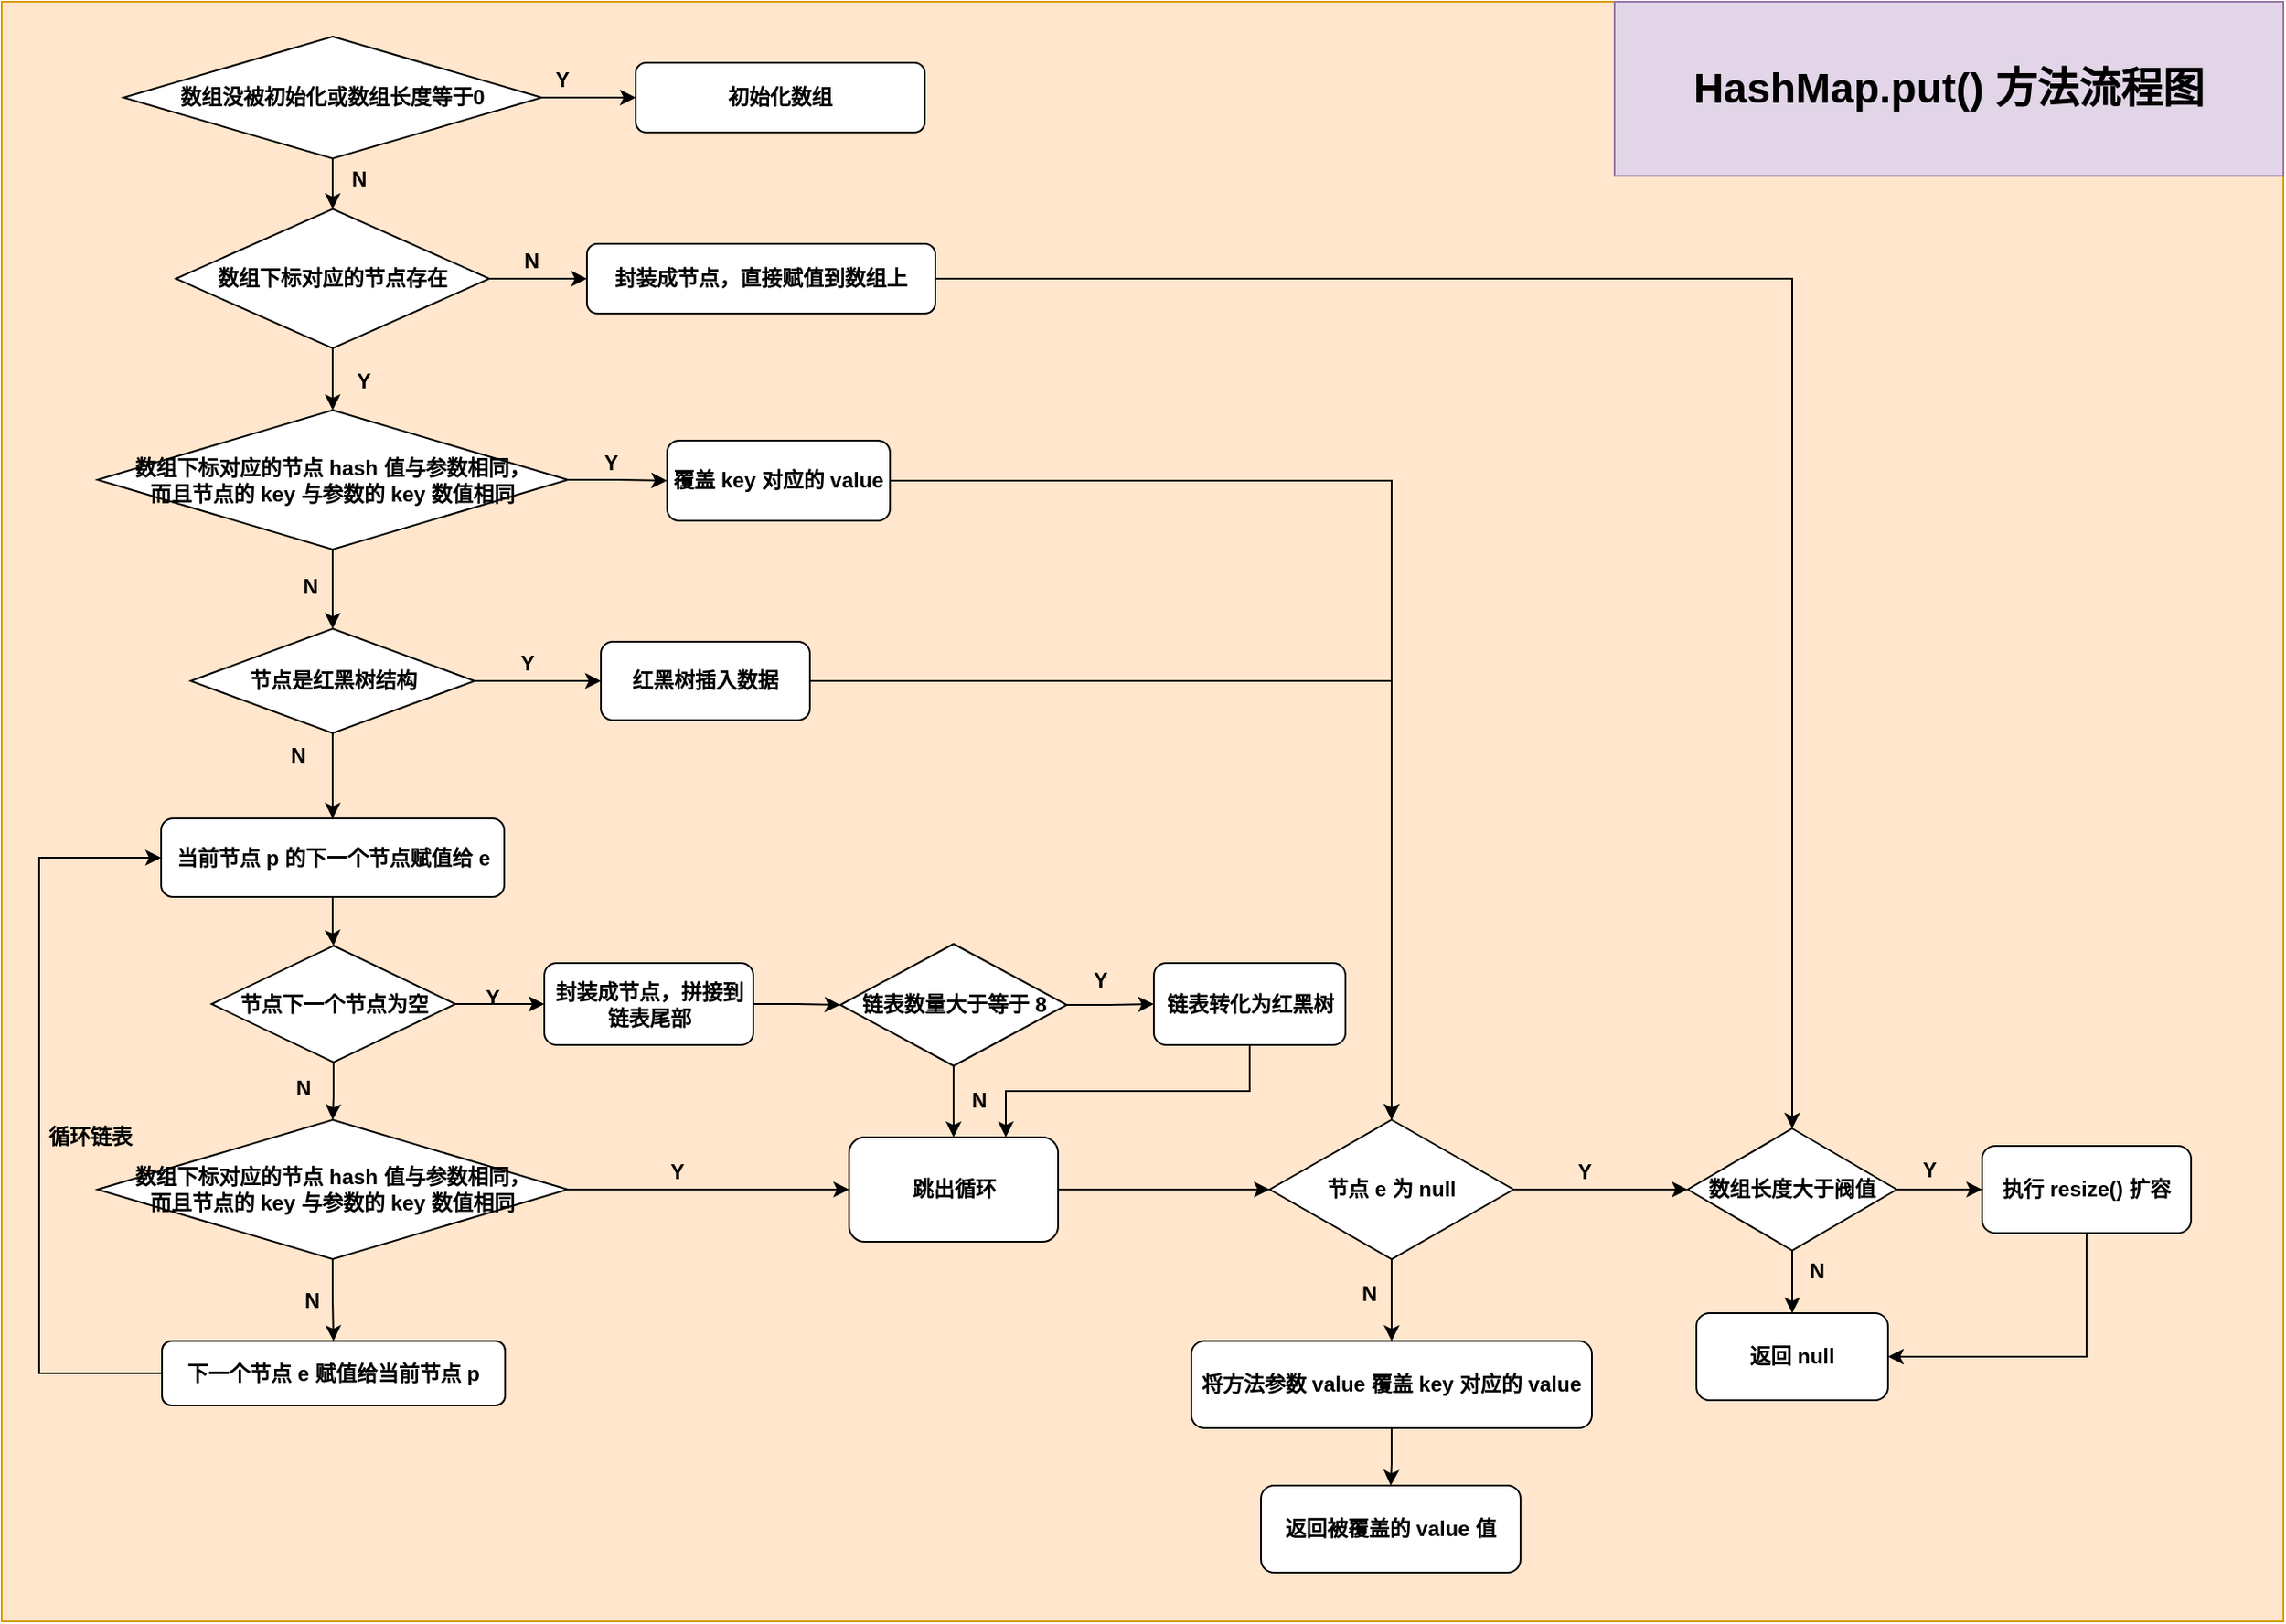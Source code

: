 <mxfile version="12.2.2" type="device" pages="1"><diagram id="itJW88Cgkzhm_-2nFNO7" name="第 1 页"><mxGraphModel dx="1072" dy="792" grid="1" gridSize="10" guides="1" tooltips="1" connect="1" arrows="1" fold="1" page="1" pageScale="1" pageWidth="827" pageHeight="1169" math="0" shadow="0"><root><mxCell id="0"/><mxCell id="1" parent="0"/><mxCell id="XsMNXXFD3NPtHIC5ex9r-42" value="" style="rounded=0;whiteSpace=wrap;html=1;fillColor=#ffe6cc;strokeColor=#d79b00;fontStyle=1" parent="1" vertex="1"><mxGeometry x="200" y="150" width="1310" height="930" as="geometry"/></mxCell><mxCell id="L8BxA_0O30IhkqtXs5vY-3" style="edgeStyle=orthogonalEdgeStyle;rounded=0;orthogonalLoop=1;jettySize=auto;html=1;exitX=1;exitY=0.5;exitDx=0;exitDy=0;entryX=0;entryY=0.5;entryDx=0;entryDy=0;fontStyle=1" parent="1" source="L8BxA_0O30IhkqtXs5vY-1" target="L8BxA_0O30IhkqtXs5vY-2" edge="1"><mxGeometry relative="1" as="geometry"/></mxCell><mxCell id="L8BxA_0O30IhkqtXs5vY-18" style="edgeStyle=orthogonalEdgeStyle;rounded=0;orthogonalLoop=1;jettySize=auto;html=1;exitX=0.5;exitY=1;exitDx=0;exitDy=0;entryX=0.5;entryY=0;entryDx=0;entryDy=0;fontStyle=1" parent="1" source="L8BxA_0O30IhkqtXs5vY-1" target="L8BxA_0O30IhkqtXs5vY-5" edge="1"><mxGeometry relative="1" as="geometry"/></mxCell><mxCell id="L8BxA_0O30IhkqtXs5vY-1" value="数组没被初始化或数组长度等于0" style="rhombus;whiteSpace=wrap;html=1;fontStyle=1" parent="1" vertex="1"><mxGeometry x="270" y="170" width="240" height="70" as="geometry"/></mxCell><mxCell id="L8BxA_0O30IhkqtXs5vY-2" value="初始化数组" style="rounded=1;whiteSpace=wrap;html=1;fontStyle=1" parent="1" vertex="1"><mxGeometry x="564" y="185" width="166" height="40" as="geometry"/></mxCell><mxCell id="L8BxA_0O30IhkqtXs5vY-4" value="Y" style="text;html=1;resizable=0;points=[];autosize=1;align=left;verticalAlign=top;spacingTop=-4;fontStyle=1" parent="1" vertex="1"><mxGeometry x="516" y="185" width="20" height="20" as="geometry"/></mxCell><mxCell id="L8BxA_0O30IhkqtXs5vY-7" style="edgeStyle=orthogonalEdgeStyle;rounded=0;orthogonalLoop=1;jettySize=auto;html=1;exitX=1;exitY=0.5;exitDx=0;exitDy=0;fontStyle=1" parent="1" source="L8BxA_0O30IhkqtXs5vY-5" target="L8BxA_0O30IhkqtXs5vY-6" edge="1"><mxGeometry relative="1" as="geometry"/></mxCell><mxCell id="L8BxA_0O30IhkqtXs5vY-19" style="edgeStyle=orthogonalEdgeStyle;rounded=0;orthogonalLoop=1;jettySize=auto;html=1;exitX=0.5;exitY=1;exitDx=0;exitDy=0;fontStyle=1" parent="1" source="L8BxA_0O30IhkqtXs5vY-5" target="L8BxA_0O30IhkqtXs5vY-9" edge="1"><mxGeometry relative="1" as="geometry"/></mxCell><mxCell id="L8BxA_0O30IhkqtXs5vY-5" value="数组下标对应的节点存在" style="rhombus;whiteSpace=wrap;html=1;fontStyle=1" parent="1" vertex="1"><mxGeometry x="300" y="269" width="180" height="80" as="geometry"/></mxCell><mxCell id="mfTu8EQYXoimRuB3V74l-4" style="edgeStyle=orthogonalEdgeStyle;rounded=0;orthogonalLoop=1;jettySize=auto;html=1;exitX=1;exitY=0.5;exitDx=0;exitDy=0;fontStyle=1" parent="1" source="L8BxA_0O30IhkqtXs5vY-6" target="XsMNXXFD3NPtHIC5ex9r-22" edge="1"><mxGeometry relative="1" as="geometry"/></mxCell><mxCell id="L8BxA_0O30IhkqtXs5vY-6" value="封装成节点，直接赋值到数组上" style="rounded=1;whiteSpace=wrap;html=1;fontStyle=1" parent="1" vertex="1"><mxGeometry x="536" y="289" width="200" height="40" as="geometry"/></mxCell><mxCell id="L8BxA_0O30IhkqtXs5vY-8" value="N" style="text;html=1;resizable=0;points=[];autosize=1;align=left;verticalAlign=top;spacingTop=-4;fontStyle=1" parent="1" vertex="1"><mxGeometry x="398.5" y="242" width="20" height="20" as="geometry"/></mxCell><mxCell id="L8BxA_0O30IhkqtXs5vY-11" style="edgeStyle=orthogonalEdgeStyle;rounded=0;orthogonalLoop=1;jettySize=auto;html=1;exitX=1;exitY=0.5;exitDx=0;exitDy=0;fontStyle=1" parent="1" source="L8BxA_0O30IhkqtXs5vY-9" target="L8BxA_0O30IhkqtXs5vY-10" edge="1"><mxGeometry relative="1" as="geometry"/></mxCell><mxCell id="L8BxA_0O30IhkqtXs5vY-20" style="edgeStyle=orthogonalEdgeStyle;rounded=0;orthogonalLoop=1;jettySize=auto;html=1;exitX=0.5;exitY=1;exitDx=0;exitDy=0;fontStyle=1" parent="1" source="L8BxA_0O30IhkqtXs5vY-9" target="L8BxA_0O30IhkqtXs5vY-13" edge="1"><mxGeometry relative="1" as="geometry"/></mxCell><mxCell id="L8BxA_0O30IhkqtXs5vY-9" value="数组下标对应的节点 hash 值与参数相同，&lt;br&gt;而且节点的 key 与参数的 key 数值相同" style="rhombus;whiteSpace=wrap;html=1;fontStyle=1" parent="1" vertex="1"><mxGeometry x="255" y="384.5" width="270" height="80" as="geometry"/></mxCell><mxCell id="mfTu8EQYXoimRuB3V74l-5" style="edgeStyle=orthogonalEdgeStyle;rounded=0;orthogonalLoop=1;jettySize=auto;html=1;exitX=1;exitY=0.5;exitDx=0;exitDy=0;fontStyle=1" parent="1" source="L8BxA_0O30IhkqtXs5vY-10" target="XsMNXXFD3NPtHIC5ex9r-16" edge="1"><mxGeometry relative="1" as="geometry"/></mxCell><mxCell id="L8BxA_0O30IhkqtXs5vY-10" value="覆盖 key 对应的 value" style="rounded=1;whiteSpace=wrap;html=1;fontStyle=1" parent="1" vertex="1"><mxGeometry x="582" y="402" width="128" height="46" as="geometry"/></mxCell><mxCell id="L8BxA_0O30IhkqtXs5vY-12" value="Y" style="text;html=1;resizable=0;points=[];autosize=1;align=left;verticalAlign=top;spacingTop=-4;fontStyle=1" parent="1" vertex="1"><mxGeometry x="543.5" y="404.5" width="20" height="20" as="geometry"/></mxCell><mxCell id="TH5wzxugQ1dHcog-E5fn-5" style="edgeStyle=orthogonalEdgeStyle;rounded=0;orthogonalLoop=1;jettySize=auto;html=1;exitX=1;exitY=0.5;exitDx=0;exitDy=0;entryX=0;entryY=0.5;entryDx=0;entryDy=0;fontStyle=1" parent="1" source="L8BxA_0O30IhkqtXs5vY-13" target="L8BxA_0O30IhkqtXs5vY-15" edge="1"><mxGeometry relative="1" as="geometry"/></mxCell><mxCell id="TH5wzxugQ1dHcog-E5fn-6" style="edgeStyle=orthogonalEdgeStyle;rounded=0;orthogonalLoop=1;jettySize=auto;html=1;exitX=0.5;exitY=1;exitDx=0;exitDy=0;fontStyle=1" parent="1" source="L8BxA_0O30IhkqtXs5vY-13" target="XsMNXXFD3NPtHIC5ex9r-8" edge="1"><mxGeometry relative="1" as="geometry"/></mxCell><mxCell id="L8BxA_0O30IhkqtXs5vY-13" value="节点是红黑树结构" style="rhombus;whiteSpace=wrap;html=1;fontStyle=1" parent="1" vertex="1"><mxGeometry x="308.5" y="510" width="163" height="60" as="geometry"/></mxCell><mxCell id="mfTu8EQYXoimRuB3V74l-7" style="edgeStyle=orthogonalEdgeStyle;rounded=0;orthogonalLoop=1;jettySize=auto;html=1;exitX=1;exitY=0.5;exitDx=0;exitDy=0;entryX=0.5;entryY=0;entryDx=0;entryDy=0;fontStyle=1" parent="1" source="L8BxA_0O30IhkqtXs5vY-15" target="XsMNXXFD3NPtHIC5ex9r-16" edge="1"><mxGeometry relative="1" as="geometry"/></mxCell><mxCell id="L8BxA_0O30IhkqtXs5vY-15" value="红黑树插入数据" style="rounded=1;whiteSpace=wrap;html=1;fontStyle=1" parent="1" vertex="1"><mxGeometry x="544" y="517.5" width="120" height="45" as="geometry"/></mxCell><mxCell id="L8BxA_0O30IhkqtXs5vY-17" value="Y" style="text;html=1;resizable=0;points=[];autosize=1;align=left;verticalAlign=top;spacingTop=-4;fontStyle=1" parent="1" vertex="1"><mxGeometry x="496" y="520" width="20" height="20" as="geometry"/></mxCell><mxCell id="L8BxA_0O30IhkqtXs5vY-24" style="edgeStyle=orthogonalEdgeStyle;rounded=0;orthogonalLoop=1;jettySize=auto;html=1;exitX=1;exitY=0.5;exitDx=0;exitDy=0;fontStyle=1" parent="1" source="L8BxA_0O30IhkqtXs5vY-22" target="L8BxA_0O30IhkqtXs5vY-23" edge="1"><mxGeometry relative="1" as="geometry"/></mxCell><mxCell id="L8BxA_0O30IhkqtXs5vY-34" style="edgeStyle=orthogonalEdgeStyle;rounded=0;orthogonalLoop=1;jettySize=auto;html=1;exitX=0.5;exitY=1;exitDx=0;exitDy=0;fontStyle=1" parent="1" source="L8BxA_0O30IhkqtXs5vY-22" target="L8BxA_0O30IhkqtXs5vY-31" edge="1"><mxGeometry relative="1" as="geometry"/></mxCell><mxCell id="L8BxA_0O30IhkqtXs5vY-22" value="节点下一个节点为空" style="rhombus;whiteSpace=wrap;html=1;fontStyle=1" parent="1" vertex="1"><mxGeometry x="320.5" y="692" width="140" height="67" as="geometry"/></mxCell><mxCell id="L8BxA_0O30IhkqtXs5vY-29" style="edgeStyle=orthogonalEdgeStyle;rounded=0;orthogonalLoop=1;jettySize=auto;html=1;exitX=1;exitY=0.5;exitDx=0;exitDy=0;fontStyle=1" parent="1" source="L8BxA_0O30IhkqtXs5vY-23" target="L8BxA_0O30IhkqtXs5vY-26" edge="1"><mxGeometry relative="1" as="geometry"/></mxCell><mxCell id="L8BxA_0O30IhkqtXs5vY-23" value="封装成节点，拼接到链表尾部" style="rounded=1;whiteSpace=wrap;html=1;fontStyle=1" parent="1" vertex="1"><mxGeometry x="511.5" y="702" width="120" height="47" as="geometry"/></mxCell><mxCell id="L8BxA_0O30IhkqtXs5vY-25" value="Y" style="text;html=1;resizable=0;points=[];autosize=1;align=left;verticalAlign=top;spacingTop=-4;fontStyle=1" parent="1" vertex="1"><mxGeometry x="475.5" y="712" width="20" height="20" as="geometry"/></mxCell><mxCell id="L8BxA_0O30IhkqtXs5vY-28" style="edgeStyle=orthogonalEdgeStyle;rounded=0;orthogonalLoop=1;jettySize=auto;html=1;exitX=1;exitY=0.5;exitDx=0;exitDy=0;entryX=0;entryY=0.5;entryDx=0;entryDy=0;fontStyle=1" parent="1" source="L8BxA_0O30IhkqtXs5vY-26" target="L8BxA_0O30IhkqtXs5vY-27" edge="1"><mxGeometry relative="1" as="geometry"/></mxCell><mxCell id="XsMNXXFD3NPtHIC5ex9r-1" style="edgeStyle=orthogonalEdgeStyle;rounded=0;orthogonalLoop=1;jettySize=auto;html=1;exitX=0.5;exitY=1;exitDx=0;exitDy=0;fontStyle=1" parent="1" source="L8BxA_0O30IhkqtXs5vY-26" target="L8BxA_0O30IhkqtXs5vY-32" edge="1"><mxGeometry relative="1" as="geometry"/></mxCell><mxCell id="L8BxA_0O30IhkqtXs5vY-26" value="链表数量大于等于 8" style="rhombus;whiteSpace=wrap;html=1;fontStyle=1" parent="1" vertex="1"><mxGeometry x="681.5" y="691" width="130" height="70" as="geometry"/></mxCell><mxCell id="TH5wzxugQ1dHcog-E5fn-8" style="edgeStyle=orthogonalEdgeStyle;rounded=0;orthogonalLoop=1;jettySize=auto;html=1;exitX=0.5;exitY=1;exitDx=0;exitDy=0;entryX=0.75;entryY=0;entryDx=0;entryDy=0;fontStyle=1" parent="1" source="L8BxA_0O30IhkqtXs5vY-27" target="L8BxA_0O30IhkqtXs5vY-32" edge="1"><mxGeometry relative="1" as="geometry"/></mxCell><mxCell id="L8BxA_0O30IhkqtXs5vY-27" value="链表转化为红黑树" style="rounded=1;whiteSpace=wrap;html=1;fontStyle=1" parent="1" vertex="1"><mxGeometry x="861.5" y="702" width="110" height="47" as="geometry"/></mxCell><mxCell id="L8BxA_0O30IhkqtXs5vY-35" style="edgeStyle=orthogonalEdgeStyle;rounded=0;orthogonalLoop=1;jettySize=auto;html=1;fontStyle=1" parent="1" source="L8BxA_0O30IhkqtXs5vY-31" target="L8BxA_0O30IhkqtXs5vY-32" edge="1"><mxGeometry relative="1" as="geometry"/></mxCell><mxCell id="XsMNXXFD3NPtHIC5ex9r-5" style="edgeStyle=orthogonalEdgeStyle;rounded=0;orthogonalLoop=1;jettySize=auto;html=1;exitX=0.5;exitY=1;exitDx=0;exitDy=0;fontStyle=1" parent="1" source="L8BxA_0O30IhkqtXs5vY-31" target="XsMNXXFD3NPtHIC5ex9r-3" edge="1"><mxGeometry relative="1" as="geometry"/></mxCell><mxCell id="L8BxA_0O30IhkqtXs5vY-31" value="数组下标对应的节点 hash 值与参数相同，&lt;br&gt;而且节点的 key 与参数的 key 数值相同" style="rhombus;whiteSpace=wrap;html=1;fontStyle=1" parent="1" vertex="1"><mxGeometry x="255" y="792" width="270" height="80" as="geometry"/></mxCell><mxCell id="TH5wzxugQ1dHcog-E5fn-9" style="edgeStyle=orthogonalEdgeStyle;rounded=0;orthogonalLoop=1;jettySize=auto;html=1;exitX=1;exitY=0.5;exitDx=0;exitDy=0;entryX=0;entryY=0.5;entryDx=0;entryDy=0;fontStyle=1" parent="1" source="L8BxA_0O30IhkqtXs5vY-32" target="XsMNXXFD3NPtHIC5ex9r-16" edge="1"><mxGeometry relative="1" as="geometry"/></mxCell><mxCell id="L8BxA_0O30IhkqtXs5vY-32" value="跳出循环" style="rounded=1;whiteSpace=wrap;html=1;fontStyle=1" parent="1" vertex="1"><mxGeometry x="686.5" y="802" width="120" height="60" as="geometry"/></mxCell><mxCell id="L8BxA_0O30IhkqtXs5vY-36" value="Y" style="text;html=1;resizable=0;points=[];autosize=1;align=left;verticalAlign=top;spacingTop=-4;fontStyle=1" parent="1" vertex="1"><mxGeometry x="581.5" y="812" width="20" height="20" as="geometry"/></mxCell><mxCell id="L8BxA_0O30IhkqtXs5vY-38" value="循环链表" style="text;html=1;resizable=0;points=[];autosize=1;align=left;verticalAlign=top;spacingTop=-4;fontStyle=1" parent="1" vertex="1"><mxGeometry x="225" y="792" width="60" height="20" as="geometry"/></mxCell><mxCell id="XsMNXXFD3NPtHIC5ex9r-12" style="edgeStyle=orthogonalEdgeStyle;rounded=0;orthogonalLoop=1;jettySize=auto;html=1;exitX=0;exitY=0.5;exitDx=0;exitDy=0;entryX=0;entryY=0.5;entryDx=0;entryDy=0;fontStyle=1" parent="1" source="XsMNXXFD3NPtHIC5ex9r-3" target="XsMNXXFD3NPtHIC5ex9r-8" edge="1"><mxGeometry relative="1" as="geometry"><Array as="points"><mxPoint x="221.5" y="937"/><mxPoint x="221.5" y="642"/></Array></mxGeometry></mxCell><mxCell id="XsMNXXFD3NPtHIC5ex9r-3" value="下一个节点 e 赋值给当前节点 p" style="rounded=1;whiteSpace=wrap;html=1;fontStyle=1" parent="1" vertex="1"><mxGeometry x="292" y="919" width="197" height="37" as="geometry"/></mxCell><mxCell id="XsMNXXFD3NPtHIC5ex9r-13" style="edgeStyle=orthogonalEdgeStyle;rounded=0;orthogonalLoop=1;jettySize=auto;html=1;exitX=0.5;exitY=1;exitDx=0;exitDy=0;fontStyle=1" parent="1" source="XsMNXXFD3NPtHIC5ex9r-8" target="L8BxA_0O30IhkqtXs5vY-22" edge="1"><mxGeometry relative="1" as="geometry"/></mxCell><mxCell id="XsMNXXFD3NPtHIC5ex9r-8" value="当前节点 p 的下一个节点赋值给 e" style="rounded=1;whiteSpace=wrap;html=1;fontStyle=1" parent="1" vertex="1"><mxGeometry x="291.5" y="619" width="197" height="45" as="geometry"/></mxCell><mxCell id="mfTu8EQYXoimRuB3V74l-1" style="edgeStyle=orthogonalEdgeStyle;rounded=0;orthogonalLoop=1;jettySize=auto;html=1;exitX=0.5;exitY=1;exitDx=0;exitDy=0;fontStyle=1" parent="1" source="XsMNXXFD3NPtHIC5ex9r-16" target="XsMNXXFD3NPtHIC5ex9r-18" edge="1"><mxGeometry relative="1" as="geometry"/></mxCell><mxCell id="mfTu8EQYXoimRuB3V74l-2" style="edgeStyle=orthogonalEdgeStyle;rounded=0;orthogonalLoop=1;jettySize=auto;html=1;exitX=1;exitY=0.5;exitDx=0;exitDy=0;entryX=0;entryY=0.5;entryDx=0;entryDy=0;fontStyle=1" parent="1" source="XsMNXXFD3NPtHIC5ex9r-16" target="XsMNXXFD3NPtHIC5ex9r-22" edge="1"><mxGeometry relative="1" as="geometry"/></mxCell><mxCell id="XsMNXXFD3NPtHIC5ex9r-16" value="&lt;span style=&quot;white-space: normal&quot;&gt;节点 e 为 null&lt;/span&gt;" style="rhombus;whiteSpace=wrap;html=1;fontStyle=1" parent="1" vertex="1"><mxGeometry x="928" y="792" width="140" height="80" as="geometry"/></mxCell><mxCell id="mfTu8EQYXoimRuB3V74l-9" style="edgeStyle=orthogonalEdgeStyle;rounded=0;orthogonalLoop=1;jettySize=auto;html=1;exitX=0.5;exitY=1;exitDx=0;exitDy=0;" parent="1" source="XsMNXXFD3NPtHIC5ex9r-18" target="mfTu8EQYXoimRuB3V74l-8" edge="1"><mxGeometry relative="1" as="geometry"/></mxCell><mxCell id="XsMNXXFD3NPtHIC5ex9r-18" value="将方法参数 value 覆盖 key 对应的 value" style="rounded=1;whiteSpace=wrap;html=1;fontStyle=1" parent="1" vertex="1"><mxGeometry x="883" y="919" width="230" height="50" as="geometry"/></mxCell><mxCell id="XsMNXXFD3NPtHIC5ex9r-20" value="Y" style="text;html=1;resizable=0;points=[];autosize=1;align=left;verticalAlign=top;spacingTop=-4;fontStyle=1" parent="1" vertex="1"><mxGeometry x="1103" y="812" width="20" height="20" as="geometry"/></mxCell><mxCell id="XsMNXXFD3NPtHIC5ex9r-24" style="edgeStyle=orthogonalEdgeStyle;rounded=0;orthogonalLoop=1;jettySize=auto;html=1;exitX=1;exitY=0.5;exitDx=0;exitDy=0;entryX=0;entryY=0.5;entryDx=0;entryDy=0;fontStyle=1" parent="1" source="XsMNXXFD3NPtHIC5ex9r-22" target="XsMNXXFD3NPtHIC5ex9r-23" edge="1"><mxGeometry relative="1" as="geometry"/></mxCell><mxCell id="XsMNXXFD3NPtHIC5ex9r-32" style="edgeStyle=orthogonalEdgeStyle;rounded=0;orthogonalLoop=1;jettySize=auto;html=1;exitX=0.5;exitY=1;exitDx=0;exitDy=0;fontStyle=1" parent="1" source="XsMNXXFD3NPtHIC5ex9r-22" target="XsMNXXFD3NPtHIC5ex9r-26" edge="1"><mxGeometry relative="1" as="geometry"/></mxCell><mxCell id="XsMNXXFD3NPtHIC5ex9r-22" value="数组长度大于阀值" style="rhombus;whiteSpace=wrap;html=1;fontStyle=1" parent="1" vertex="1"><mxGeometry x="1168" y="797" width="120" height="70" as="geometry"/></mxCell><mxCell id="mfTu8EQYXoimRuB3V74l-3" style="edgeStyle=orthogonalEdgeStyle;rounded=0;orthogonalLoop=1;jettySize=auto;html=1;exitX=0.5;exitY=1;exitDx=0;exitDy=0;entryX=1;entryY=0.5;entryDx=0;entryDy=0;fontStyle=1" parent="1" source="XsMNXXFD3NPtHIC5ex9r-23" target="XsMNXXFD3NPtHIC5ex9r-26" edge="1"><mxGeometry relative="1" as="geometry"/></mxCell><mxCell id="XsMNXXFD3NPtHIC5ex9r-23" value="执行&amp;nbsp;resize() 扩容" style="rounded=1;whiteSpace=wrap;html=1;fontStyle=1" parent="1" vertex="1"><mxGeometry x="1337" y="807" width="120" height="50" as="geometry"/></mxCell><mxCell id="XsMNXXFD3NPtHIC5ex9r-26" value="返回 null" style="rounded=1;whiteSpace=wrap;html=1;fontStyle=1" parent="1" vertex="1"><mxGeometry x="1173" y="903" width="110" height="50" as="geometry"/></mxCell><mxCell id="XsMNXXFD3NPtHIC5ex9r-29" value="N" style="text;html=1;resizable=0;points=[];autosize=1;align=left;verticalAlign=top;spacingTop=-4;fontStyle=1" parent="1" vertex="1"><mxGeometry x="498" y="289" width="20" height="20" as="geometry"/></mxCell><mxCell id="XsMNXXFD3NPtHIC5ex9r-30" value="Y" style="text;html=1;resizable=0;points=[];autosize=1;align=left;verticalAlign=top;spacingTop=-4;fontStyle=1" parent="1" vertex="1"><mxGeometry x="402" y="358" width="20" height="20" as="geometry"/></mxCell><mxCell id="XsMNXXFD3NPtHIC5ex9r-33" value="Y" style="text;html=1;resizable=0;points=[];autosize=1;align=left;verticalAlign=top;spacingTop=-4;fontStyle=1" parent="1" vertex="1"><mxGeometry x="1301" y="811" width="20" height="20" as="geometry"/></mxCell><mxCell id="XsMNXXFD3NPtHIC5ex9r-34" value="N" style="text;html=1;resizable=0;points=[];autosize=1;align=left;verticalAlign=top;spacingTop=-4;fontStyle=1" parent="1" vertex="1"><mxGeometry x="1236" y="869" width="20" height="20" as="geometry"/></mxCell><mxCell id="XsMNXXFD3NPtHIC5ex9r-35" value="Y" style="text;html=1;resizable=0;points=[];autosize=1;align=left;verticalAlign=top;spacingTop=-4;fontStyle=1" parent="1" vertex="1"><mxGeometry x="824.5" y="702" width="20" height="20" as="geometry"/></mxCell><mxCell id="XsMNXXFD3NPtHIC5ex9r-36" value="N" style="text;html=1;resizable=0;points=[];autosize=1;align=left;verticalAlign=top;spacingTop=-4;fontStyle=1" parent="1" vertex="1"><mxGeometry x="754.5" y="771" width="20" height="20" as="geometry"/></mxCell><mxCell id="XsMNXXFD3NPtHIC5ex9r-37" value="N" style="text;html=1;resizable=0;points=[];autosize=1;align=left;verticalAlign=top;spacingTop=-4;fontStyle=1" parent="1" vertex="1"><mxGeometry x="366.5" y="764" width="20" height="20" as="geometry"/></mxCell><mxCell id="XsMNXXFD3NPtHIC5ex9r-38" value="N" style="text;html=1;resizable=0;points=[];autosize=1;align=left;verticalAlign=top;spacingTop=-4;fontStyle=1" parent="1" vertex="1"><mxGeometry x="371.5" y="886" width="20" height="20" as="geometry"/></mxCell><mxCell id="XsMNXXFD3NPtHIC5ex9r-39" value="N" style="text;html=1;resizable=0;points=[];autosize=1;align=left;verticalAlign=top;spacingTop=-4;fontStyle=1" parent="1" vertex="1"><mxGeometry x="979" y="881.5" width="20" height="20" as="geometry"/></mxCell><mxCell id="XsMNXXFD3NPtHIC5ex9r-40" value="N" style="text;html=1;resizable=0;points=[];autosize=1;align=left;verticalAlign=top;spacingTop=-4;fontStyle=1" parent="1" vertex="1"><mxGeometry x="363.5" y="573" width="20" height="20" as="geometry"/></mxCell><mxCell id="XsMNXXFD3NPtHIC5ex9r-41" value="N" style="text;html=1;resizable=0;points=[];autosize=1;align=left;verticalAlign=top;spacingTop=-4;fontStyle=1" parent="1" vertex="1"><mxGeometry x="371" y="476" width="20" height="20" as="geometry"/></mxCell><mxCell id="XsMNXXFD3NPtHIC5ex9r-43" value="&lt;span&gt;&lt;font style=&quot;font-size: 24px&quot;&gt;HashMap.put() 方法流程图&lt;/font&gt;&lt;/span&gt;" style="rounded=0;whiteSpace=wrap;html=1;fillColor=#e1d5e7;strokeColor=#9673a6;fontStyle=1" parent="1" vertex="1"><mxGeometry x="1126" y="150" width="384" height="100" as="geometry"/></mxCell><mxCell id="mfTu8EQYXoimRuB3V74l-8" value="返回被覆盖的 value 值" style="rounded=1;whiteSpace=wrap;html=1;fontStyle=1" parent="1" vertex="1"><mxGeometry x="923" y="1002" width="149" height="50" as="geometry"/></mxCell></root></mxGraphModel></diagram></mxfile>